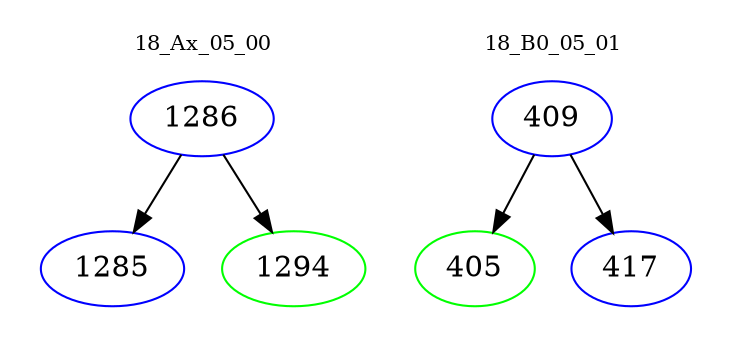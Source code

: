 digraph{
subgraph cluster_0 {
color = white
label = "18_Ax_05_00";
fontsize=10;
T0_1286 [label="1286", color="blue"]
T0_1286 -> T0_1285 [color="black"]
T0_1285 [label="1285", color="blue"]
T0_1286 -> T0_1294 [color="black"]
T0_1294 [label="1294", color="green"]
}
subgraph cluster_1 {
color = white
label = "18_B0_05_01";
fontsize=10;
T1_409 [label="409", color="blue"]
T1_409 -> T1_405 [color="black"]
T1_405 [label="405", color="green"]
T1_409 -> T1_417 [color="black"]
T1_417 [label="417", color="blue"]
}
}
